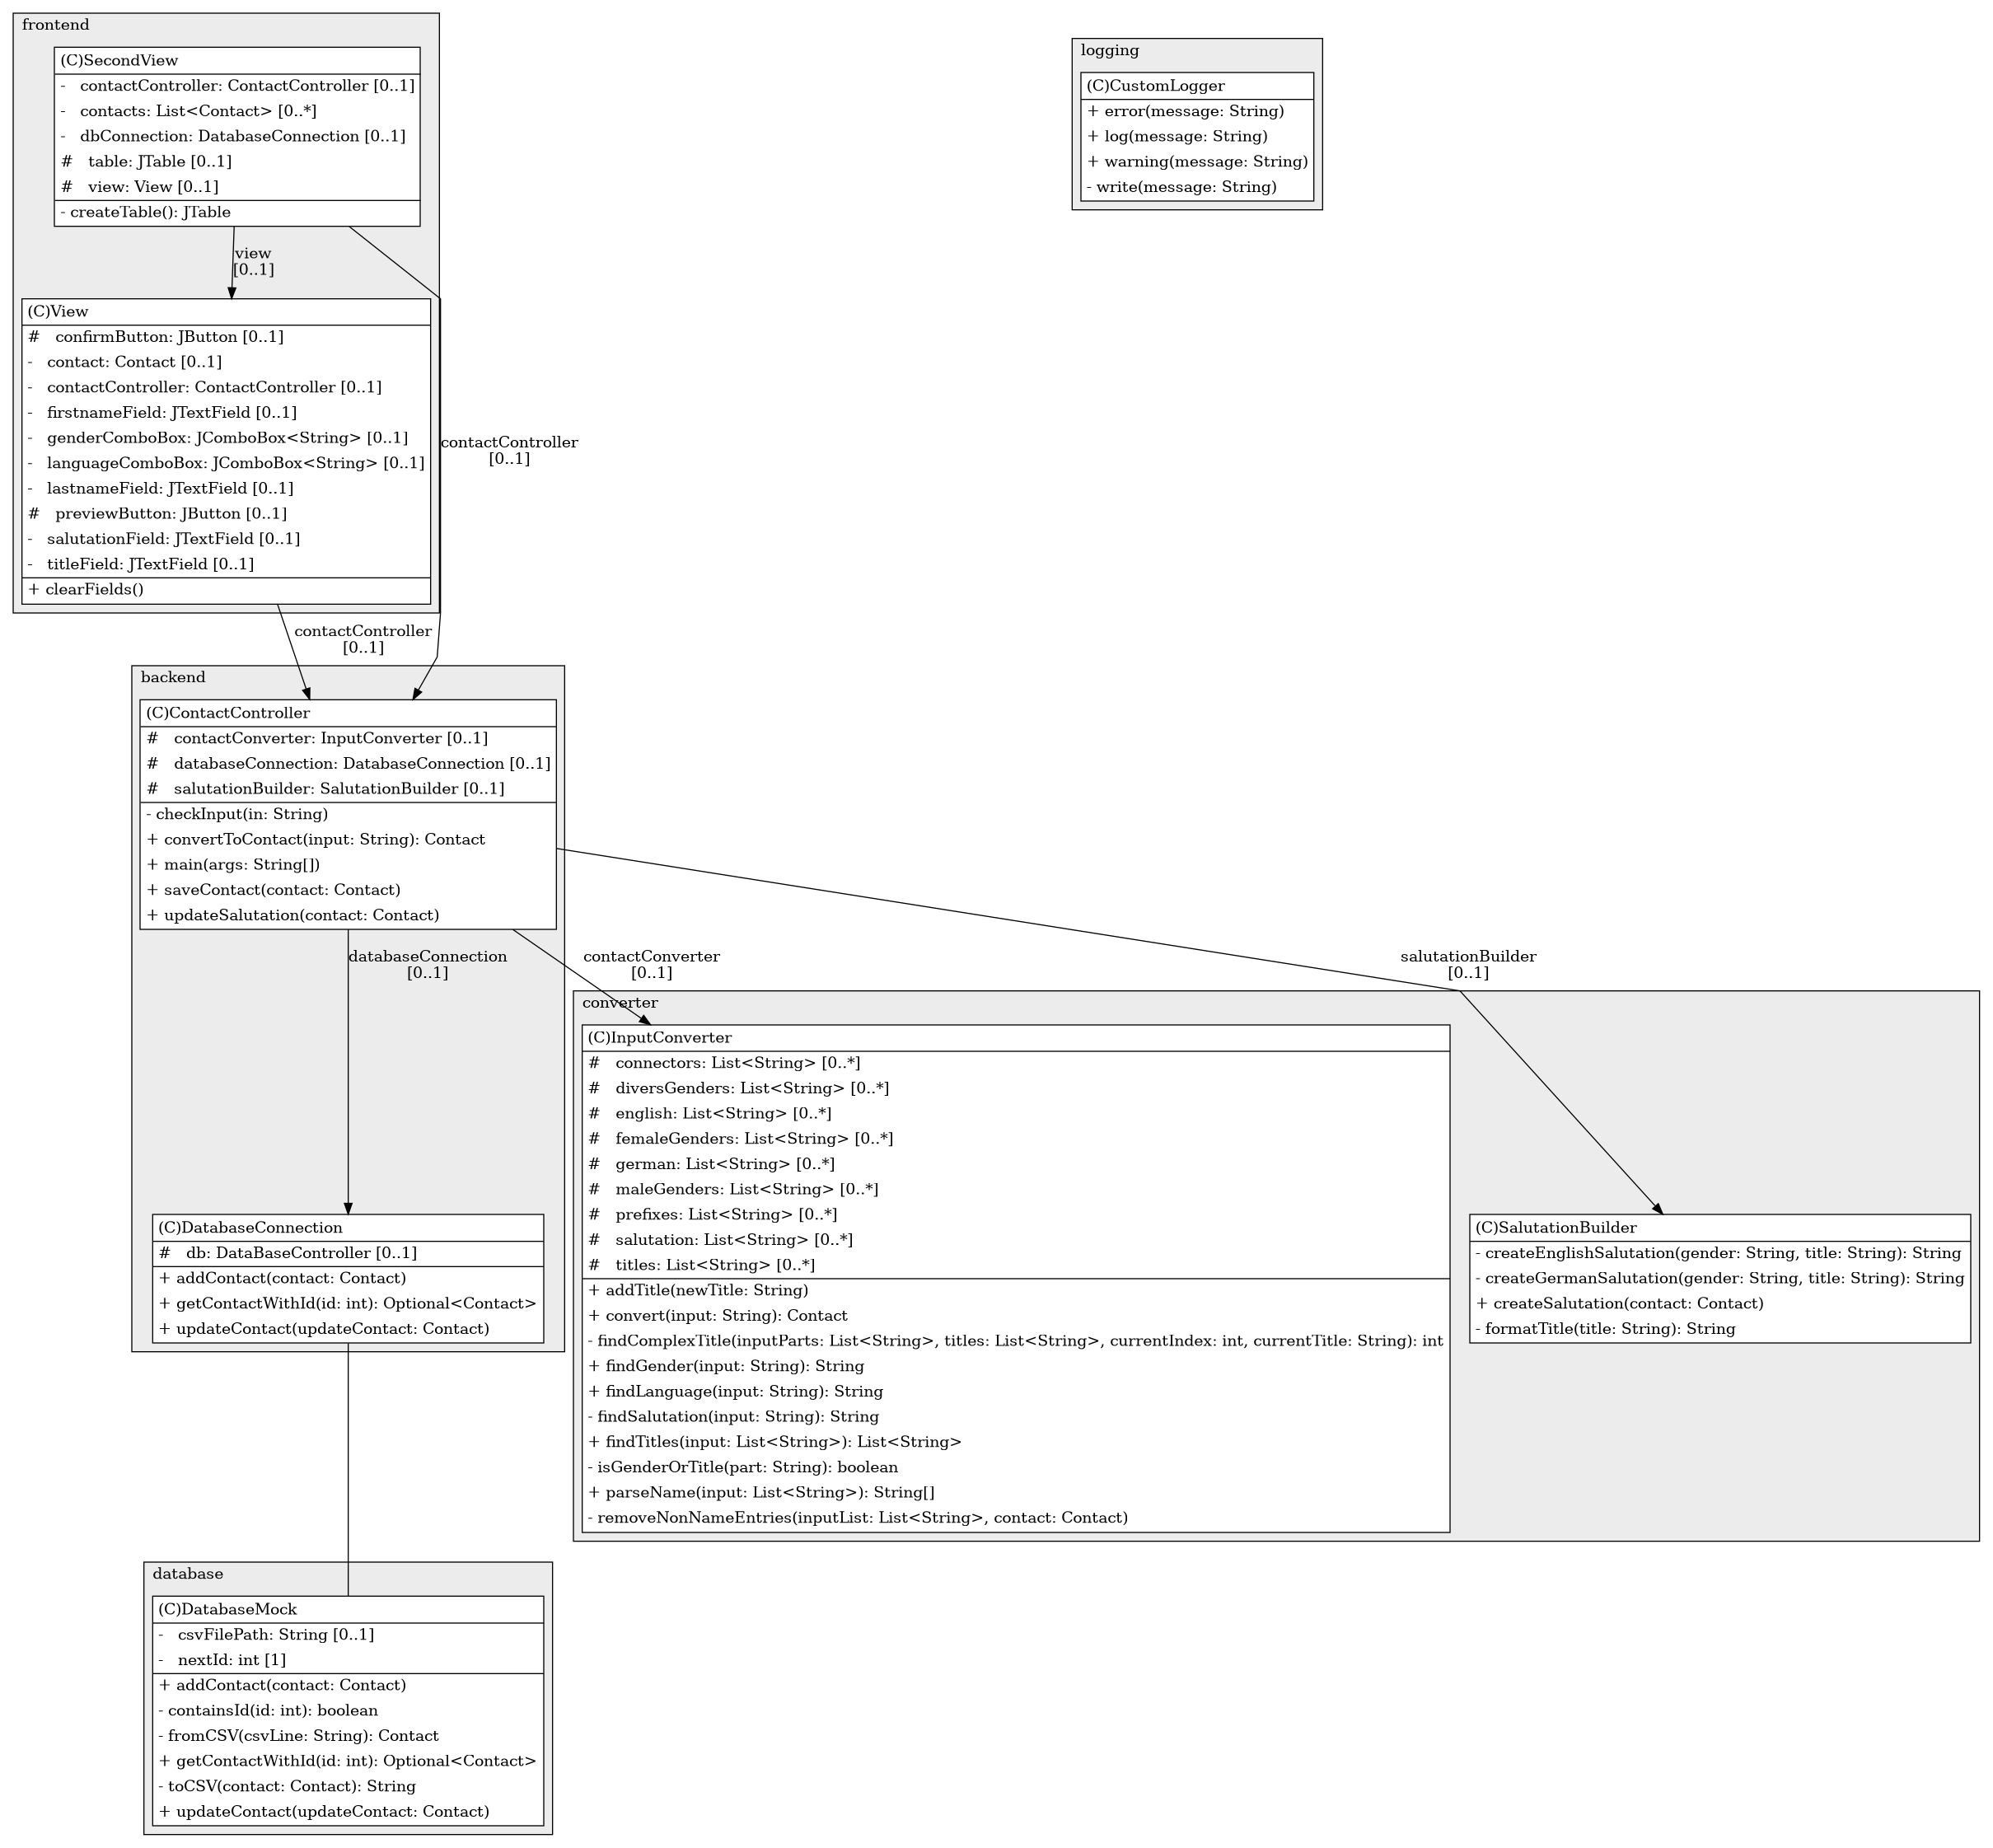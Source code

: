@startuml

/' diagram meta data start
config=StructureConfiguration;
{
  "projectClassification": {
    "searchMode": "OpenProject", // OpenProject, AllProjects
    "includedProjects": "",
    "pathEndKeywords": "*.impl",
    "isClientPath": "",
    "isClientName": "",
    "isTestPath": "",
    "isTestName": "",
    "isMappingPath": "",
    "isMappingName": "",
    "isDataAccessPath": "",
    "isDataAccessName": "",
    "isDataStructurePath": "",
    "isDataStructureName": "",
    "isInterfaceStructuresPath": "",
    "isInterfaceStructuresName": "",
    "isEntryPointPath": "",
    "isEntryPointName": "",
    "treatFinalFieldsAsMandatory": false
  },
  "graphRestriction": {
    "classPackageExcludeFilter": "",
    "classPackageIncludeFilter": "",
    "classNameExcludeFilter": "",
    "classNameIncludeFilter": "",
    "methodNameExcludeFilter": "",
    "methodNameIncludeFilter": "",
    "removeByInheritance": "", // inheritance/annotation based filtering is done in a second step
    "removeByAnnotation": "",
    "removeByClassPackage": "", // cleanup the graph after inheritance/annotation based filtering is done
    "removeByClassName": "",
    "cutMappings": false,
    "cutEnum": true,
    "cutTests": true,
    "cutClient": true,
    "cutDataAccess": false,
    "cutInterfaceStructures": false,
    "cutDataStructures": false,
    "cutGetterAndSetter": true,
    "cutConstructors": true
  },
  "graphTraversal": {
    "forwardDepth": 6,
    "backwardDepth": 6,
    "classPackageExcludeFilter": "",
    "classPackageIncludeFilter": "",
    "classNameExcludeFilter": "",
    "classNameIncludeFilter": "",
    "methodNameExcludeFilter": "",
    "methodNameIncludeFilter": "",
    "hideMappings": false,
    "hideDataStructures": false,
    "hidePrivateMethods": true,
    "hideInterfaceCalls": true, // indirection: implementation -> interface (is hidden) -> implementation
    "onlyShowApplicationEntryPoints": false, // root node is included
    "useMethodCallsForStructureDiagram": "ForwardOnly" // ForwardOnly, BothDirections, No
  },
  "details": {
    "aggregation": "GroupByClass", // ByClass, GroupByClass, None
    "showClassGenericTypes": true,
    "showMethods": true,
    "showMethodParameterNames": true,
    "showMethodParameterTypes": true,
    "showMethodReturnType": true,
    "showPackageLevels": 2,
    "showDetailedClassStructure": true
  },
  "rootClass": "backend.ContactController",
  "extensionCallbackMethod": "" // qualified.class.name#methodName - signature: public static String method(String)
}
diagram meta data end '/



digraph g {
    rankdir="TB"
    splines=polyline
    

'nodes 
subgraph cluster_1242788334 { 
   	label=frontend
	labeljust=l
	fillcolor="#ececec"
	style=filled
   
   SecondView1242788334[
	label=<<TABLE BORDER="1" CELLBORDER="0" CELLPADDING="4" CELLSPACING="0">
<TR><TD ALIGN="LEFT" >(C)SecondView</TD></TR>
<HR/>
<TR><TD ALIGN="LEFT" >-   contactController: ContactController [0..1]</TD></TR>
<TR><TD ALIGN="LEFT" >-   contacts: List&lt;Contact&gt; [0..*]</TD></TR>
<TR><TD ALIGN="LEFT" >-   dbConnection: DatabaseConnection [0..1]</TD></TR>
<TR><TD ALIGN="LEFT" >#   table: JTable [0..1]</TD></TR>
<TR><TD ALIGN="LEFT" >#   view: View [0..1]</TD></TR>
<HR/>
<TR><TD ALIGN="LEFT" >- createTable(): JTable</TD></TR>
</TABLE>>
	style=filled
	margin=0
	shape=plaintext
	fillcolor="#FFFFFF"
];

View1242788334[
	label=<<TABLE BORDER="1" CELLBORDER="0" CELLPADDING="4" CELLSPACING="0">
<TR><TD ALIGN="LEFT" >(C)View</TD></TR>
<HR/>
<TR><TD ALIGN="LEFT" >#   confirmButton: JButton [0..1]</TD></TR>
<TR><TD ALIGN="LEFT" >-   contact: Contact [0..1]</TD></TR>
<TR><TD ALIGN="LEFT" >-   contactController: ContactController [0..1]</TD></TR>
<TR><TD ALIGN="LEFT" >-   firstnameField: JTextField [0..1]</TD></TR>
<TR><TD ALIGN="LEFT" >-   genderComboBox: JComboBox&lt;String&gt; [0..1]</TD></TR>
<TR><TD ALIGN="LEFT" >-   languageComboBox: JComboBox&lt;String&gt; [0..1]</TD></TR>
<TR><TD ALIGN="LEFT" >-   lastnameField: JTextField [0..1]</TD></TR>
<TR><TD ALIGN="LEFT" >#   previewButton: JButton [0..1]</TD></TR>
<TR><TD ALIGN="LEFT" >-   salutationField: JTextField [0..1]</TD></TR>
<TR><TD ALIGN="LEFT" >-   titleField: JTextField [0..1]</TD></TR>
<HR/>
<TR><TD ALIGN="LEFT" >+ clearFields()</TD></TR>
</TABLE>>
	style=filled
	margin=0
	shape=plaintext
	fillcolor="#FFFFFF"
];
} 

subgraph cluster_1789464955 { 
   	label=database
	labeljust=l
	fillcolor="#ececec"
	style=filled
   
   DatabaseMock1789464955[
	label=<<TABLE BORDER="1" CELLBORDER="0" CELLPADDING="4" CELLSPACING="0">
<TR><TD ALIGN="LEFT" >(C)DatabaseMock</TD></TR>
<HR/>
<TR><TD ALIGN="LEFT" >-   csvFilePath: String [0..1]</TD></TR>
<TR><TD ALIGN="LEFT" >-   nextId: int [1]</TD></TR>
<HR/>
<TR><TD ALIGN="LEFT" >+ addContact(contact: Contact)</TD></TR>
<TR><TD ALIGN="LEFT" >- containsId(id: int): boolean</TD></TR>
<TR><TD ALIGN="LEFT" >- fromCSV(csvLine: String): Contact</TD></TR>
<TR><TD ALIGN="LEFT" >+ getContactWithId(id: int): Optional&lt;Contact&gt;</TD></TR>
<TR><TD ALIGN="LEFT" >- toCSV(contact: Contact): String</TD></TR>
<TR><TD ALIGN="LEFT" >+ updateContact(updateContact: Contact)</TD></TR>
</TABLE>>
	style=filled
	margin=0
	shape=plaintext
	fillcolor="#FFFFFF"
];
} 

subgraph cluster_342281055 { 
   	label=logging
	labeljust=l
	fillcolor="#ececec"
	style=filled
   
   CustomLogger342281055[
	label=<<TABLE BORDER="1" CELLBORDER="0" CELLPADDING="4" CELLSPACING="0">
<TR><TD ALIGN="LEFT" >(C)CustomLogger</TD></TR>
<HR/>
<TR><TD ALIGN="LEFT" >+ error(message: String)</TD></TR>
<TR><TD ALIGN="LEFT" >+ log(message: String)</TD></TR>
<TR><TD ALIGN="LEFT" >+ warning(message: String)</TD></TR>
<TR><TD ALIGN="LEFT" >- write(message: String)</TD></TR>
</TABLE>>
	style=filled
	margin=0
	shape=plaintext
	fillcolor="#FFFFFF"
];
} 

subgraph cluster_347208044 { 
   	label=backend
	labeljust=l
	fillcolor="#ececec"
	style=filled
   
   ContactController347208044[
	label=<<TABLE BORDER="1" CELLBORDER="0" CELLPADDING="4" CELLSPACING="0">
<TR><TD ALIGN="LEFT" >(C)ContactController</TD></TR>
<HR/>
<TR><TD ALIGN="LEFT" >#   contactConverter: InputConverter [0..1]</TD></TR>
<TR><TD ALIGN="LEFT" >#   databaseConnection: DatabaseConnection [0..1]</TD></TR>
<TR><TD ALIGN="LEFT" >#   salutationBuilder: SalutationBuilder [0..1]</TD></TR>
<HR/>
<TR><TD ALIGN="LEFT" >- checkInput(in: String)</TD></TR>
<TR><TD ALIGN="LEFT" >+ convertToContact(input: String): Contact</TD></TR>
<TR><TD ALIGN="LEFT" >+ main(args: String[])</TD></TR>
<TR><TD ALIGN="LEFT" >+ saveContact(contact: Contact)</TD></TR>
<TR><TD ALIGN="LEFT" >+ updateSalutation(contact: Contact)</TD></TR>
</TABLE>>
	style=filled
	margin=0
	shape=plaintext
	fillcolor="#FFFFFF"
];

DatabaseConnection347208044[
	label=<<TABLE BORDER="1" CELLBORDER="0" CELLPADDING="4" CELLSPACING="0">
<TR><TD ALIGN="LEFT" >(C)DatabaseConnection</TD></TR>
<HR/>
<TR><TD ALIGN="LEFT" >#   db: DataBaseController [0..1]</TD></TR>
<HR/>
<TR><TD ALIGN="LEFT" >+ addContact(contact: Contact)</TD></TR>
<TR><TD ALIGN="LEFT" >+ getContactWithId(id: int): Optional&lt;Contact&gt;</TD></TR>
<TR><TD ALIGN="LEFT" >+ updateContact(updateContact: Contact)</TD></TR>
</TABLE>>
	style=filled
	margin=0
	shape=plaintext
	fillcolor="#FFFFFF"
];
} 

subgraph cluster_349730400 { 
   	label=converter
	labeljust=l
	fillcolor="#ececec"
	style=filled
   
   InputConverter493897018[
	label=<<TABLE BORDER="1" CELLBORDER="0" CELLPADDING="4" CELLSPACING="0">
<TR><TD ALIGN="LEFT" >(C)InputConverter</TD></TR>
<HR/>
<TR><TD ALIGN="LEFT" >#   connectors: List&lt;String&gt; [0..*]</TD></TR>
<TR><TD ALIGN="LEFT" >#   diversGenders: List&lt;String&gt; [0..*]</TD></TR>
<TR><TD ALIGN="LEFT" >#   english: List&lt;String&gt; [0..*]</TD></TR>
<TR><TD ALIGN="LEFT" >#   femaleGenders: List&lt;String&gt; [0..*]</TD></TR>
<TR><TD ALIGN="LEFT" >#   german: List&lt;String&gt; [0..*]</TD></TR>
<TR><TD ALIGN="LEFT" >#   maleGenders: List&lt;String&gt; [0..*]</TD></TR>
<TR><TD ALIGN="LEFT" >#   prefixes: List&lt;String&gt; [0..*]</TD></TR>
<TR><TD ALIGN="LEFT" >#   salutation: List&lt;String&gt; [0..*]</TD></TR>
<TR><TD ALIGN="LEFT" >#   titles: List&lt;String&gt; [0..*]</TD></TR>
<HR/>
<TR><TD ALIGN="LEFT" >+ addTitle(newTitle: String)</TD></TR>
<TR><TD ALIGN="LEFT" >+ convert(input: String): Contact</TD></TR>
<TR><TD ALIGN="LEFT" >- findComplexTitle(inputParts: List&lt;String&gt;, titles: List&lt;String&gt;, currentIndex: int, currentTitle: String): int</TD></TR>
<TR><TD ALIGN="LEFT" >+ findGender(input: String): String</TD></TR>
<TR><TD ALIGN="LEFT" >+ findLanguage(input: String): String</TD></TR>
<TR><TD ALIGN="LEFT" >- findSalutation(input: String): String</TD></TR>
<TR><TD ALIGN="LEFT" >+ findTitles(input: List&lt;String&gt;): List&lt;String&gt;</TD></TR>
<TR><TD ALIGN="LEFT" >- isGenderOrTitle(part: String): boolean</TD></TR>
<TR><TD ALIGN="LEFT" >+ parseName(input: List&lt;String&gt;): String[]</TD></TR>
<TR><TD ALIGN="LEFT" >- removeNonNameEntries(inputList: List&lt;String&gt;, contact: Contact)</TD></TR>
</TABLE>>
	style=filled
	margin=0
	shape=plaintext
	fillcolor="#FFFFFF"
];

SalutationBuilder493897018[
	label=<<TABLE BORDER="1" CELLBORDER="0" CELLPADDING="4" CELLSPACING="0">
<TR><TD ALIGN="LEFT" >(C)SalutationBuilder</TD></TR>
<HR/>
<TR><TD ALIGN="LEFT" >- createEnglishSalutation(gender: String, title: String): String</TD></TR>
<TR><TD ALIGN="LEFT" >- createGermanSalutation(gender: String, title: String): String</TD></TR>
<TR><TD ALIGN="LEFT" >+ createSalutation(contact: Contact)</TD></TR>
<TR><TD ALIGN="LEFT" >- formatTitle(title: String): String</TD></TR>
</TABLE>>
	style=filled
	margin=0
	shape=plaintext
	fillcolor="#FFFFFF"
];
} 

'edges    
ContactController347208044 -> DatabaseConnection347208044[label="databaseConnection
[0..1]"];
ContactController347208044 -> InputConverter493897018[label="contactConverter
[0..1]"];
ContactController347208044 -> SalutationBuilder493897018[label="salutationBuilder
[0..1]"];
DatabaseConnection347208044 -> DatabaseMock1789464955[arrowhead=none];
SecondView1242788334 -> ContactController347208044[label="contactController
[0..1]"];
SecondView1242788334 -> View1242788334[label="view
[0..1]"];
View1242788334 -> ContactController347208044[label="contactController
[0..1]"];
    
}
@enduml